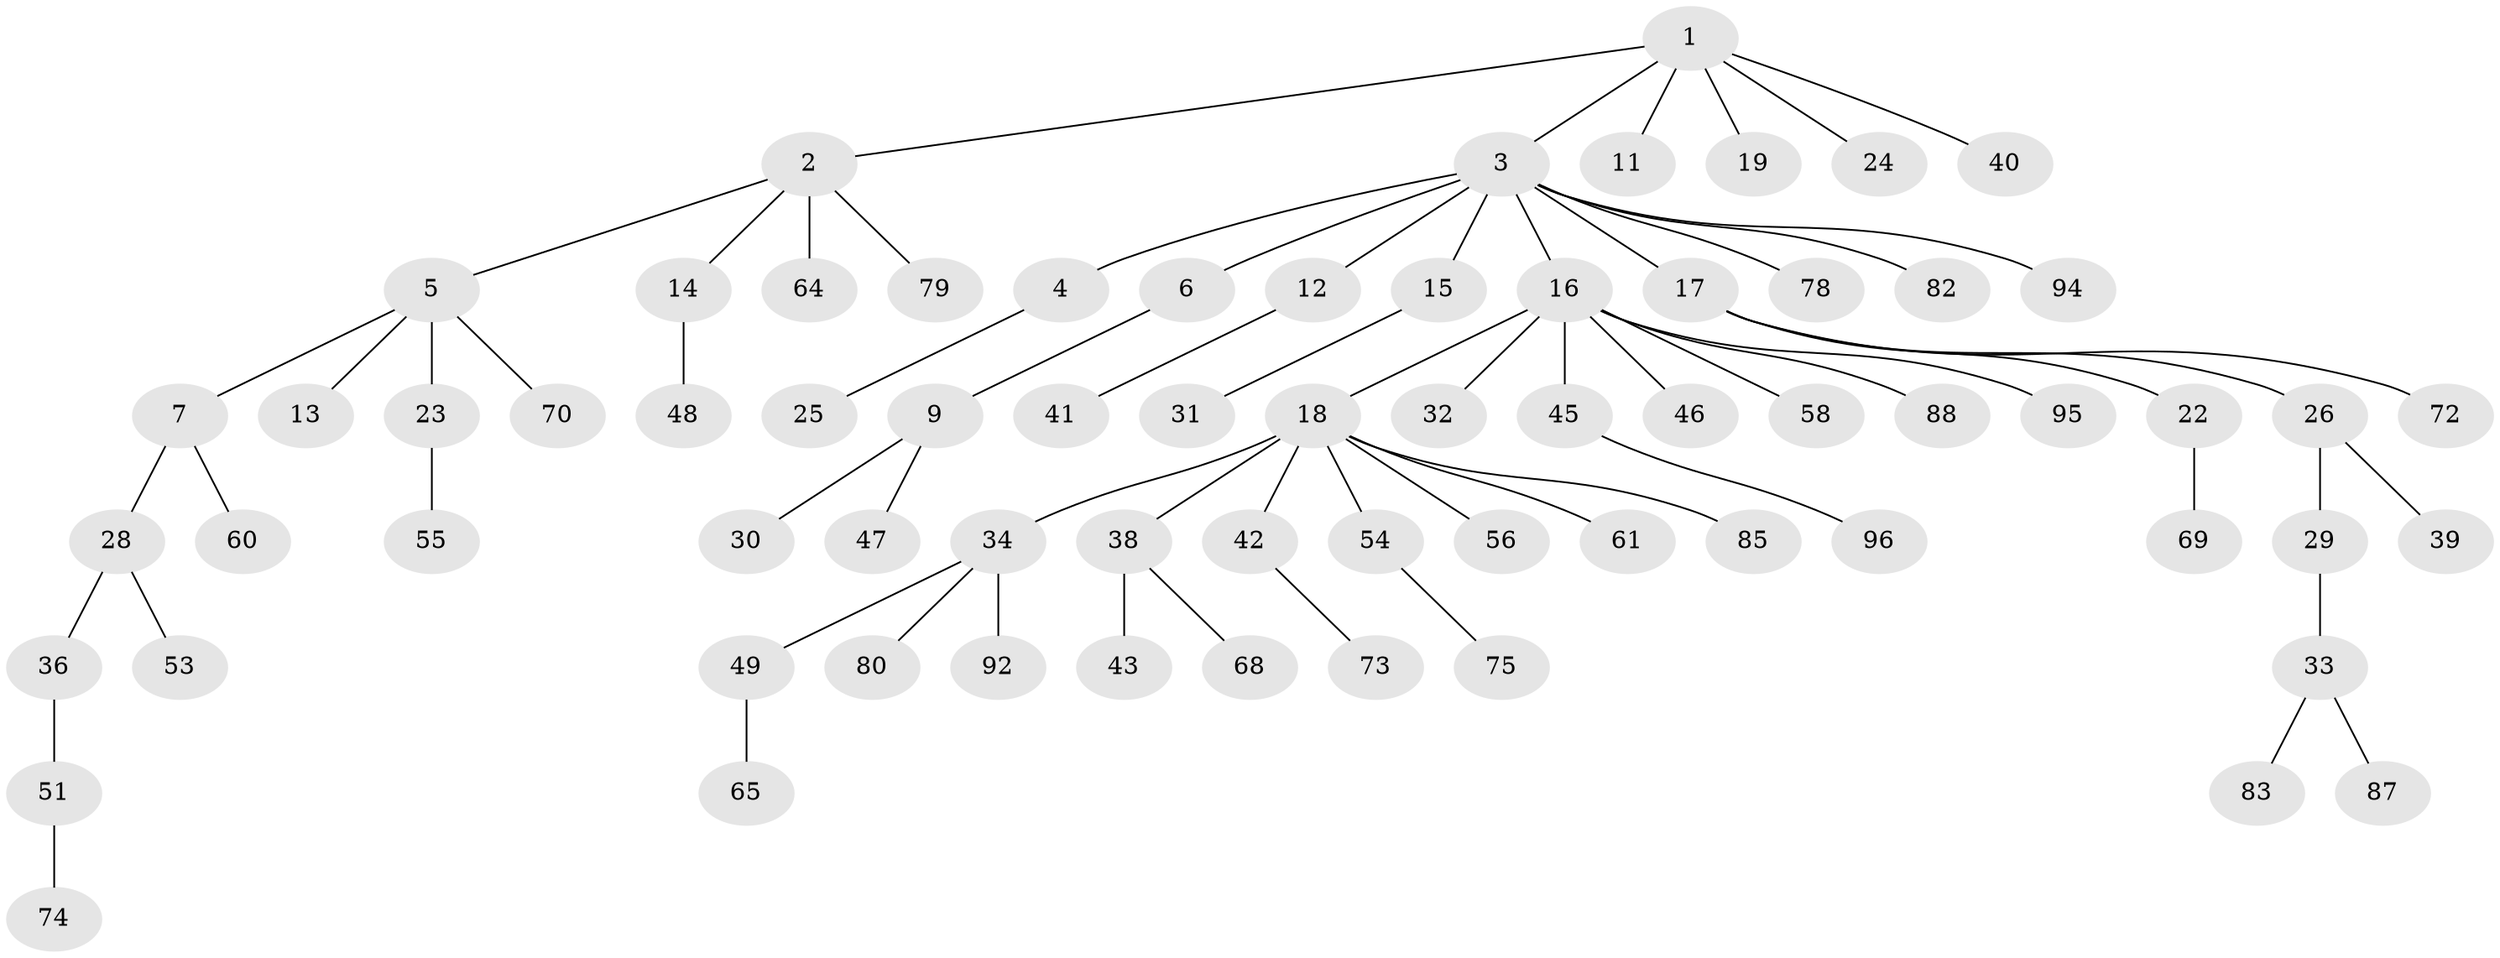 // original degree distribution, {5: 0.041237113402061855, 4: 0.061855670103092786, 10: 0.010309278350515464, 2: 0.23711340206185566, 3: 0.1134020618556701, 1: 0.5257731958762887, 8: 0.010309278350515464}
// Generated by graph-tools (version 1.1) at 2025/11/02/27/25 16:11:26]
// undirected, 70 vertices, 69 edges
graph export_dot {
graph [start="1"]
  node [color=gray90,style=filled];
  1 [super="+10"];
  2 [super="+57"];
  3 [super="+44"];
  4;
  5 [super="+8"];
  6;
  7 [super="+37"];
  9 [super="+21"];
  11;
  12 [super="+27"];
  13;
  14;
  15;
  16 [super="+71"];
  17 [super="+35"];
  18 [super="+20"];
  19;
  22 [super="+59"];
  23;
  24;
  25 [super="+50"];
  26 [super="+66"];
  28;
  29 [super="+62"];
  30;
  31 [super="+76"];
  32;
  33;
  34 [super="+90"];
  36 [super="+91"];
  38 [super="+52"];
  39 [super="+67"];
  40;
  41;
  42;
  43;
  45;
  46 [super="+84"];
  47;
  48;
  49 [super="+63"];
  51;
  53 [super="+89"];
  54 [super="+81"];
  55 [super="+93"];
  56 [super="+97"];
  58;
  60;
  61;
  64;
  65;
  68;
  69;
  70;
  72 [super="+77"];
  73;
  74;
  75;
  78;
  79;
  80;
  82;
  83 [super="+86"];
  85;
  87;
  88;
  92;
  94;
  95;
  96;
  1 -- 2;
  1 -- 3;
  1 -- 11;
  1 -- 40;
  1 -- 24;
  1 -- 19;
  2 -- 5;
  2 -- 14;
  2 -- 64;
  2 -- 79;
  3 -- 4;
  3 -- 6;
  3 -- 12;
  3 -- 15;
  3 -- 16;
  3 -- 17;
  3 -- 78;
  3 -- 94;
  3 -- 82;
  4 -- 25;
  5 -- 7;
  5 -- 13;
  5 -- 70;
  5 -- 23;
  6 -- 9;
  7 -- 28;
  7 -- 60;
  9 -- 30;
  9 -- 47;
  12 -- 41;
  14 -- 48;
  15 -- 31;
  16 -- 18;
  16 -- 32;
  16 -- 45;
  16 -- 46;
  16 -- 58;
  16 -- 95;
  16 -- 88;
  17 -- 22;
  17 -- 26;
  17 -- 72;
  18 -- 34;
  18 -- 38;
  18 -- 54;
  18 -- 85;
  18 -- 56;
  18 -- 42;
  18 -- 61;
  22 -- 69;
  23 -- 55;
  26 -- 29;
  26 -- 39;
  28 -- 36;
  28 -- 53;
  29 -- 33;
  33 -- 83;
  33 -- 87;
  34 -- 49;
  34 -- 80;
  34 -- 92;
  36 -- 51;
  38 -- 43;
  38 -- 68;
  42 -- 73;
  45 -- 96;
  49 -- 65;
  51 -- 74;
  54 -- 75;
}
